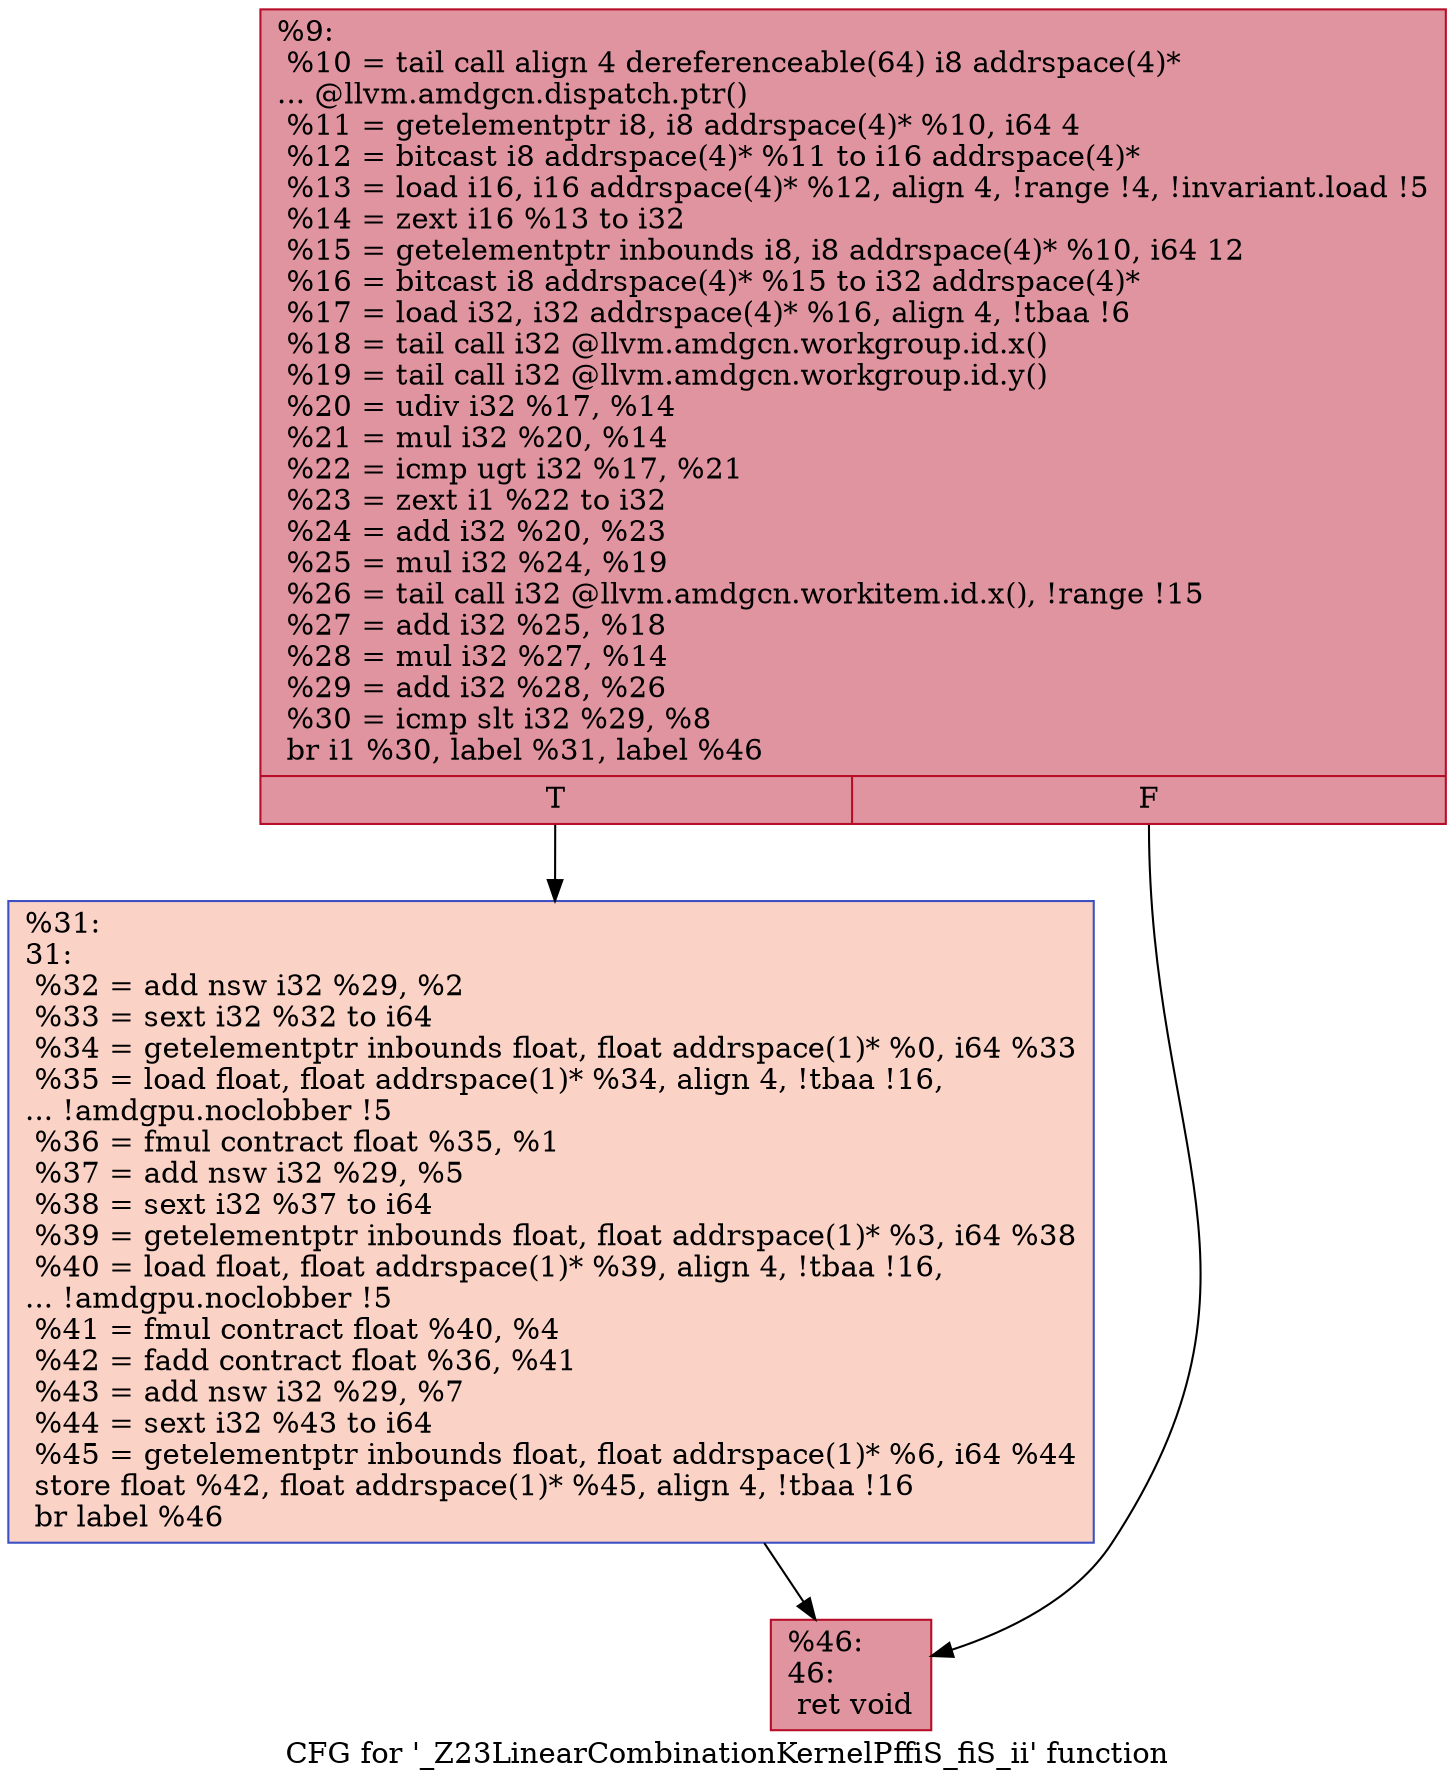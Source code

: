 digraph "CFG for '_Z23LinearCombinationKernelPffiS_fiS_ii' function" {
	label="CFG for '_Z23LinearCombinationKernelPffiS_fiS_ii' function";

	Node0x4b7bc20 [shape=record,color="#b70d28ff", style=filled, fillcolor="#b70d2870",label="{%9:\l  %10 = tail call align 4 dereferenceable(64) i8 addrspace(4)*\l... @llvm.amdgcn.dispatch.ptr()\l  %11 = getelementptr i8, i8 addrspace(4)* %10, i64 4\l  %12 = bitcast i8 addrspace(4)* %11 to i16 addrspace(4)*\l  %13 = load i16, i16 addrspace(4)* %12, align 4, !range !4, !invariant.load !5\l  %14 = zext i16 %13 to i32\l  %15 = getelementptr inbounds i8, i8 addrspace(4)* %10, i64 12\l  %16 = bitcast i8 addrspace(4)* %15 to i32 addrspace(4)*\l  %17 = load i32, i32 addrspace(4)* %16, align 4, !tbaa !6\l  %18 = tail call i32 @llvm.amdgcn.workgroup.id.x()\l  %19 = tail call i32 @llvm.amdgcn.workgroup.id.y()\l  %20 = udiv i32 %17, %14\l  %21 = mul i32 %20, %14\l  %22 = icmp ugt i32 %17, %21\l  %23 = zext i1 %22 to i32\l  %24 = add i32 %20, %23\l  %25 = mul i32 %24, %19\l  %26 = tail call i32 @llvm.amdgcn.workitem.id.x(), !range !15\l  %27 = add i32 %25, %18\l  %28 = mul i32 %27, %14\l  %29 = add i32 %28, %26\l  %30 = icmp slt i32 %29, %8\l  br i1 %30, label %31, label %46\l|{<s0>T|<s1>F}}"];
	Node0x4b7bc20:s0 -> Node0x4b7efa0;
	Node0x4b7bc20:s1 -> Node0x4b7f030;
	Node0x4b7efa0 [shape=record,color="#3d50c3ff", style=filled, fillcolor="#f59c7d70",label="{%31:\l31:                                               \l  %32 = add nsw i32 %29, %2\l  %33 = sext i32 %32 to i64\l  %34 = getelementptr inbounds float, float addrspace(1)* %0, i64 %33\l  %35 = load float, float addrspace(1)* %34, align 4, !tbaa !16,\l... !amdgpu.noclobber !5\l  %36 = fmul contract float %35, %1\l  %37 = add nsw i32 %29, %5\l  %38 = sext i32 %37 to i64\l  %39 = getelementptr inbounds float, float addrspace(1)* %3, i64 %38\l  %40 = load float, float addrspace(1)* %39, align 4, !tbaa !16,\l... !amdgpu.noclobber !5\l  %41 = fmul contract float %40, %4\l  %42 = fadd contract float %36, %41\l  %43 = add nsw i32 %29, %7\l  %44 = sext i32 %43 to i64\l  %45 = getelementptr inbounds float, float addrspace(1)* %6, i64 %44\l  store float %42, float addrspace(1)* %45, align 4, !tbaa !16\l  br label %46\l}"];
	Node0x4b7efa0 -> Node0x4b7f030;
	Node0x4b7f030 [shape=record,color="#b70d28ff", style=filled, fillcolor="#b70d2870",label="{%46:\l46:                                               \l  ret void\l}"];
}
